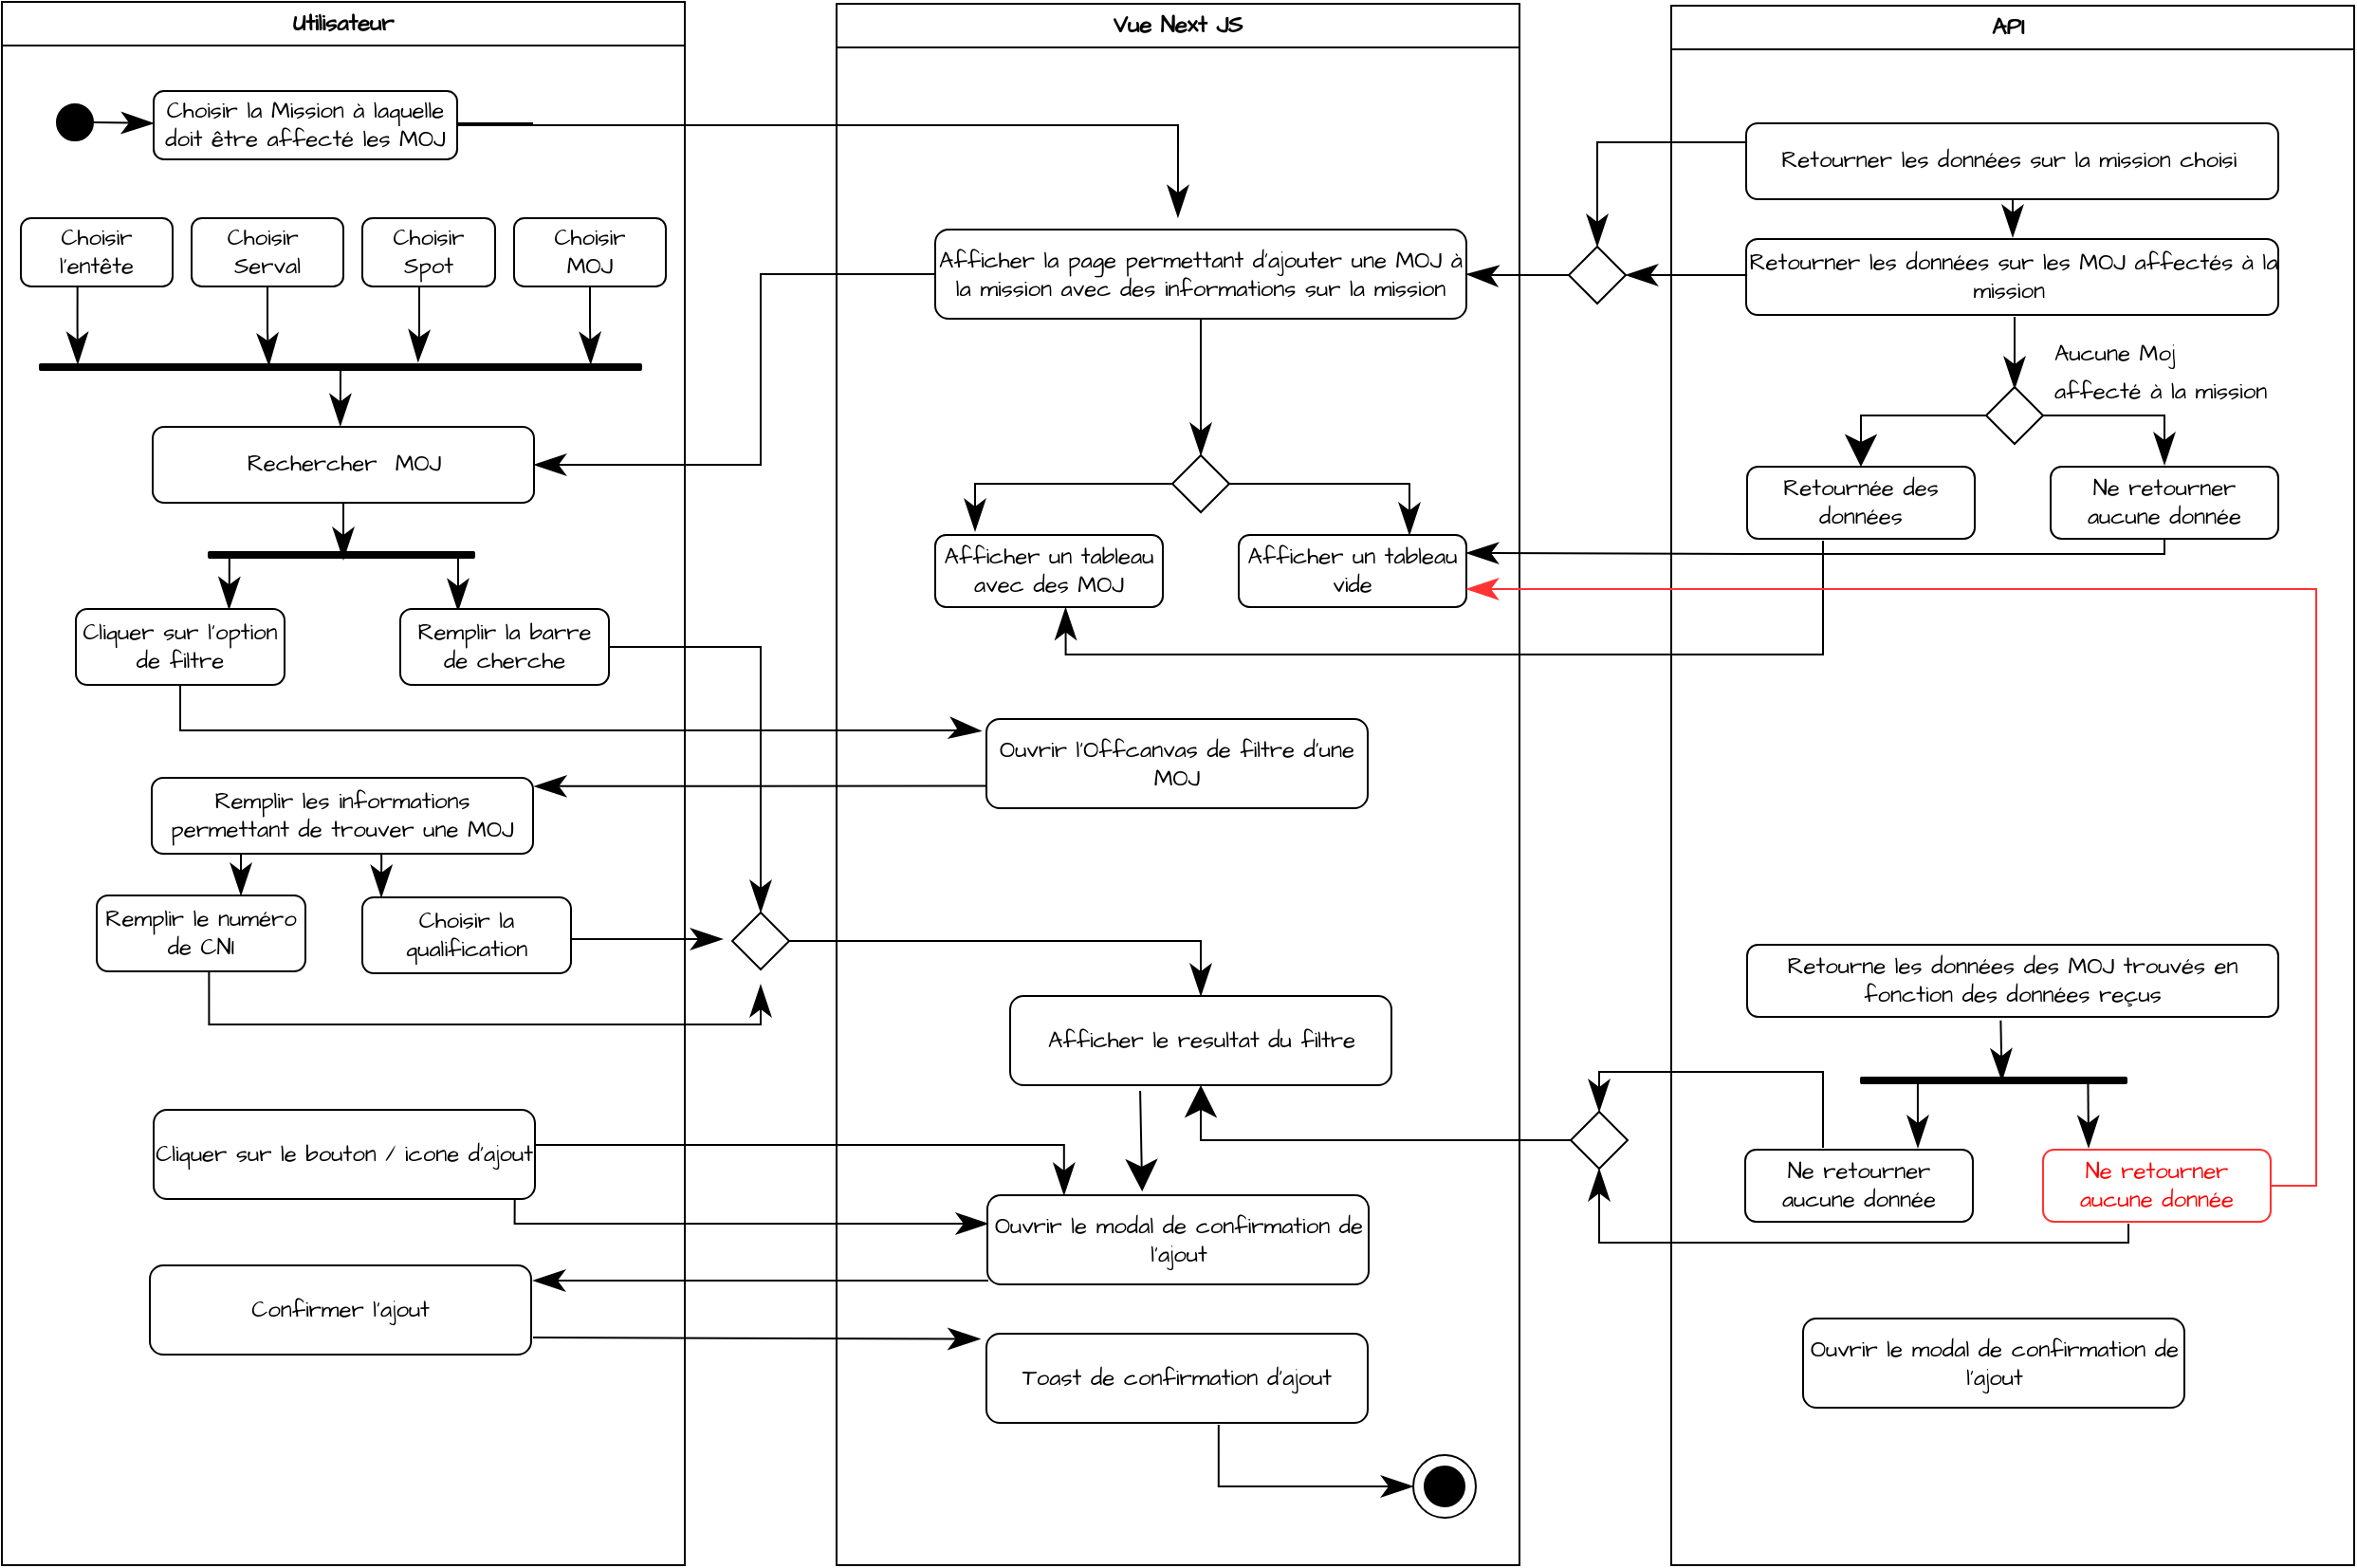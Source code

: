 <mxfile version="24.6.4" type="github">
  <diagram name="Page-1" id="avv3zr6gYFJ-e1_Ntfxp">
    <mxGraphModel dx="2619" dy="1441" grid="1" gridSize="10" guides="1" tooltips="1" connect="1" arrows="1" fold="1" page="0" pageScale="1" pageWidth="1654" pageHeight="1169" math="0" shadow="0">
      <root>
        <mxCell id="0" />
        <mxCell id="1" parent="0" />
        <mxCell id="WBxBChpMxb5zs4vPhDht-1" value="Utilisateur" style="swimlane;whiteSpace=wrap;html=1;fontFamily=Architects Daughter;fontSource=https%3A%2F%2Ffonts.googleapis.com%2Fcss%3Ffamily%3DArchitects%2BDaughter;" vertex="1" parent="1">
          <mxGeometry x="-360" y="-184" width="360" height="824" as="geometry" />
        </mxCell>
        <mxCell id="WBxBChpMxb5zs4vPhDht-4" value="" style="ellipse;whiteSpace=wrap;html=1;aspect=fixed;fontFamily=Architects Daughter;fontSource=https%3A%2F%2Ffonts.googleapis.com%2Fcss%3Ffamily%3DArchitects%2BDaughter;strokeColor=#000000;fillColor=#000000;" vertex="1" parent="WBxBChpMxb5zs4vPhDht-1">
          <mxGeometry x="29" y="54" width="19" height="19" as="geometry" />
        </mxCell>
        <mxCell id="WBxBChpMxb5zs4vPhDht-5" value="Choisir la Mission à laquelle doit être affecté les MOJ" style="rounded=1;whiteSpace=wrap;html=1;fontFamily=Architects Daughter;fontSource=https%3A%2F%2Ffonts.googleapis.com%2Fcss%3Ffamily%3DArchitects%2BDaughter;" vertex="1" parent="WBxBChpMxb5zs4vPhDht-1">
          <mxGeometry x="80" y="47" width="160" height="36" as="geometry" />
        </mxCell>
        <mxCell id="WBxBChpMxb5zs4vPhDht-6" value="" style="endArrow=classicThin;html=1;rounded=0;fontFamily=Architects Daughter;fontSource=https%3A%2F%2Ffonts.googleapis.com%2Fcss%3Ffamily%3DArchitects%2BDaughter;fontSize=16;startSize=14;endSize=14;sourcePerimeterSpacing=8;targetPerimeterSpacing=8;curved=1;exitX=1;exitY=0.5;exitDx=0;exitDy=0;endFill=1;" edge="1" parent="WBxBChpMxb5zs4vPhDht-1" source="WBxBChpMxb5zs4vPhDht-4">
          <mxGeometry width="50" height="50" relative="1" as="geometry">
            <mxPoint x="380" y="184" as="sourcePoint" />
            <mxPoint x="80" y="64" as="targetPoint" />
          </mxGeometry>
        </mxCell>
        <mxCell id="WBxBChpMxb5zs4vPhDht-24" value="Rechercher &lt;span style=&quot;background-color: initial;&quot;&gt;&amp;nbsp;MOJ&lt;/span&gt;" style="rounded=1;whiteSpace=wrap;html=1;fontFamily=Architects Daughter;fontSource=https%3A%2F%2Ffonts.googleapis.com%2Fcss%3Ffamily%3DArchitects%2BDaughter;" vertex="1" parent="WBxBChpMxb5zs4vPhDht-1">
          <mxGeometry x="79.5" y="224" width="201" height="40" as="geometry" />
        </mxCell>
        <mxCell id="WBxBChpMxb5zs4vPhDht-25" value="Remplir le numéro de CNI" style="rounded=1;whiteSpace=wrap;html=1;fontFamily=Architects Daughter;fontSource=https%3A%2F%2Ffonts.googleapis.com%2Fcss%3Ffamily%3DArchitects%2BDaughter;" vertex="1" parent="WBxBChpMxb5zs4vPhDht-1">
          <mxGeometry x="50" y="471" width="110" height="40" as="geometry" />
        </mxCell>
        <mxCell id="WBxBChpMxb5zs4vPhDht-26" value="Choisir la qualification" style="rounded=1;whiteSpace=wrap;html=1;fontFamily=Architects Daughter;fontSource=https%3A%2F%2Ffonts.googleapis.com%2Fcss%3Ffamily%3DArchitects%2BDaughter;" vertex="1" parent="WBxBChpMxb5zs4vPhDht-1">
          <mxGeometry x="190" y="472" width="110" height="40" as="geometry" />
        </mxCell>
        <mxCell id="WBxBChpMxb5zs4vPhDht-27" value="" style="rounded=1;whiteSpace=wrap;html=1;fontFamily=Architects Daughter;fontSource=https%3A%2F%2Ffonts.googleapis.com%2Fcss%3Ffamily%3DArchitects%2BDaughter;fillColor=#000000;" vertex="1" parent="WBxBChpMxb5zs4vPhDht-1">
          <mxGeometry x="109" y="290" width="140" height="3" as="geometry" />
        </mxCell>
        <mxCell id="WBxBChpMxb5zs4vPhDht-28" value="" style="endArrow=classicThin;html=1;rounded=0;fontFamily=Architects Daughter;fontSource=https%3A%2F%2Ffonts.googleapis.com%2Fcss%3Ffamily%3DArchitects%2BDaughter;fontSize=16;startSize=14;endSize=14;sourcePerimeterSpacing=8;targetPerimeterSpacing=8;endFill=1;edgeStyle=orthogonalEdgeStyle;exitX=0.171;exitY=1.086;exitDx=0;exitDy=0;exitPerimeter=0;" edge="1" parent="WBxBChpMxb5zs4vPhDht-1">
          <mxGeometry width="50" height="50" relative="1" as="geometry">
            <mxPoint x="126.02" y="448.516" as="sourcePoint" />
            <mxPoint x="126" y="471" as="targetPoint" />
            <Array as="points" />
          </mxGeometry>
        </mxCell>
        <mxCell id="WBxBChpMxb5zs4vPhDht-29" value="" style="endArrow=classicThin;html=1;rounded=0;fontFamily=Architects Daughter;fontSource=https%3A%2F%2Ffonts.googleapis.com%2Fcss%3Ffamily%3DArchitects%2BDaughter;fontSize=16;startSize=14;endSize=14;sourcePerimeterSpacing=8;targetPerimeterSpacing=8;endFill=1;edgeStyle=orthogonalEdgeStyle;exitX=0.5;exitY=1;exitDx=0;exitDy=0;" edge="1" parent="WBxBChpMxb5zs4vPhDht-1">
          <mxGeometry width="50" height="50" relative="1" as="geometry">
            <mxPoint x="220" y="264.0" as="sourcePoint" />
            <mxPoint x="180" y="294" as="targetPoint" />
            <Array as="points">
              <mxPoint x="180" y="266" />
              <mxPoint x="180" y="266" />
            </Array>
          </mxGeometry>
        </mxCell>
        <mxCell id="WBxBChpMxb5zs4vPhDht-30" value="" style="endArrow=classicThin;html=1;rounded=0;fontFamily=Architects Daughter;fontSource=https%3A%2F%2Ffonts.googleapis.com%2Fcss%3Ffamily%3DArchitects%2BDaughter;fontSize=16;startSize=14;endSize=14;sourcePerimeterSpacing=8;targetPerimeterSpacing=8;endFill=1;edgeStyle=orthogonalEdgeStyle;exitX=0.838;exitY=1.032;exitDx=0;exitDy=0;exitPerimeter=0;" edge="1" parent="WBxBChpMxb5zs4vPhDht-1">
          <mxGeometry width="50" height="50" relative="1" as="geometry">
            <mxPoint x="200.06" y="449.192" as="sourcePoint" />
            <mxPoint x="200" y="472" as="targetPoint" />
            <Array as="points">
              <mxPoint x="200" y="452" />
            </Array>
          </mxGeometry>
        </mxCell>
        <mxCell id="WBxBChpMxb5zs4vPhDht-34" value="" style="endArrow=classicThin;html=1;rounded=0;fontFamily=Architects Daughter;fontSource=https%3A%2F%2Ffonts.googleapis.com%2Fcss%3Ffamily%3DArchitects%2BDaughter;fontSize=16;startSize=14;endSize=14;sourcePerimeterSpacing=8;targetPerimeterSpacing=8;endFill=1;edgeStyle=orthogonalEdgeStyle;entryX=0.734;entryY=0.004;entryDx=0;entryDy=0;entryPerimeter=0;exitX=0.078;exitY=0.83;exitDx=0;exitDy=0;exitPerimeter=0;" edge="1" parent="WBxBChpMxb5zs4vPhDht-1" source="WBxBChpMxb5zs4vPhDht-27" target="WBxBChpMxb5zs4vPhDht-37">
          <mxGeometry width="50" height="50" relative="1" as="geometry">
            <mxPoint x="120" y="294" as="sourcePoint" />
            <mxPoint x="80" y="320" as="targetPoint" />
            <Array as="points">
              <mxPoint x="120" y="304" />
              <mxPoint x="120" y="304" />
            </Array>
          </mxGeometry>
        </mxCell>
        <mxCell id="WBxBChpMxb5zs4vPhDht-35" value="" style="endArrow=classicThin;html=1;rounded=0;fontFamily=Architects Daughter;fontSource=https%3A%2F%2Ffonts.googleapis.com%2Fcss%3Ffamily%3DArchitects%2BDaughter;fontSize=16;startSize=14;endSize=14;sourcePerimeterSpacing=8;targetPerimeterSpacing=8;endFill=1;edgeStyle=orthogonalEdgeStyle;exitX=0.939;exitY=0.5;exitDx=0;exitDy=0;exitPerimeter=0;entryX=0.277;entryY=0.027;entryDx=0;entryDy=0;entryPerimeter=0;" edge="1" parent="WBxBChpMxb5zs4vPhDht-1" source="WBxBChpMxb5zs4vPhDht-27" target="WBxBChpMxb5zs4vPhDht-38">
          <mxGeometry width="50" height="50" relative="1" as="geometry">
            <mxPoint x="199.52" y="299.996" as="sourcePoint" />
            <mxPoint x="200" y="320" as="targetPoint" />
            <Array as="points">
              <mxPoint x="240" y="294" />
              <mxPoint x="240" y="294" />
            </Array>
          </mxGeometry>
        </mxCell>
        <mxCell id="WBxBChpMxb5zs4vPhDht-37" value="Cliquer sur l&#39;option de filtre" style="rounded=1;whiteSpace=wrap;html=1;fontFamily=Architects Daughter;fontSource=https%3A%2F%2Ffonts.googleapis.com%2Fcss%3Ffamily%3DArchitects%2BDaughter;" vertex="1" parent="WBxBChpMxb5zs4vPhDht-1">
          <mxGeometry x="39" y="320" width="110" height="40" as="geometry" />
        </mxCell>
        <mxCell id="WBxBChpMxb5zs4vPhDht-38" value="Remplir la barre de cherche" style="rounded=1;whiteSpace=wrap;html=1;fontFamily=Architects Daughter;fontSource=https%3A%2F%2Ffonts.googleapis.com%2Fcss%3Ffamily%3DArchitects%2BDaughter;" vertex="1" parent="WBxBChpMxb5zs4vPhDht-1">
          <mxGeometry x="210" y="320" width="110" height="40" as="geometry" />
        </mxCell>
        <mxCell id="WBxBChpMxb5zs4vPhDht-86" value="Choisir l&#39;entête" style="rounded=1;whiteSpace=wrap;html=1;fontFamily=Architects Daughter;fontSource=https%3A%2F%2Ffonts.googleapis.com%2Fcss%3Ffamily%3DArchitects%2BDaughter;" vertex="1" parent="WBxBChpMxb5zs4vPhDht-1">
          <mxGeometry x="10" y="114" width="80" height="36" as="geometry" />
        </mxCell>
        <mxCell id="WBxBChpMxb5zs4vPhDht-87" value="Choisir&amp;nbsp;&lt;div&gt;Serval&lt;/div&gt;" style="rounded=1;whiteSpace=wrap;html=1;fontFamily=Architects Daughter;fontSource=https%3A%2F%2Ffonts.googleapis.com%2Fcss%3Ffamily%3DArchitects%2BDaughter;" vertex="1" parent="WBxBChpMxb5zs4vPhDht-1">
          <mxGeometry x="100" y="114" width="80" height="36" as="geometry" />
        </mxCell>
        <mxCell id="WBxBChpMxb5zs4vPhDht-88" value="Choisir&lt;div&gt;Spot&lt;/div&gt;" style="rounded=1;whiteSpace=wrap;html=1;fontFamily=Architects Daughter;fontSource=https%3A%2F%2Ffonts.googleapis.com%2Fcss%3Ffamily%3DArchitects%2BDaughter;" vertex="1" parent="WBxBChpMxb5zs4vPhDht-1">
          <mxGeometry x="190" y="114" width="70" height="36" as="geometry" />
        </mxCell>
        <mxCell id="WBxBChpMxb5zs4vPhDht-89" value="Choisir&lt;div&gt;MOJ&lt;/div&gt;" style="rounded=1;whiteSpace=wrap;html=1;fontFamily=Architects Daughter;fontSource=https%3A%2F%2Ffonts.googleapis.com%2Fcss%3Ffamily%3DArchitects%2BDaughter;" vertex="1" parent="WBxBChpMxb5zs4vPhDht-1">
          <mxGeometry x="270" y="114" width="80" height="36" as="geometry" />
        </mxCell>
        <mxCell id="WBxBChpMxb5zs4vPhDht-91" value="" style="endArrow=classicThin;html=1;rounded=0;fontFamily=Architects Daughter;fontSource=https%3A%2F%2Ffonts.googleapis.com%2Fcss%3Ffamily%3DArchitects%2BDaughter;fontSize=16;startSize=14;endSize=14;sourcePerimeterSpacing=8;targetPerimeterSpacing=8;exitX=0.5;exitY=1;exitDx=0;exitDy=0;endFill=1;edgeStyle=orthogonalEdgeStyle;entryX=0.381;entryY=0.212;entryDx=0;entryDy=0;entryPerimeter=0;" edge="1" parent="WBxBChpMxb5zs4vPhDht-1" source="WBxBChpMxb5zs4vPhDht-87" target="WBxBChpMxb5zs4vPhDht-95">
          <mxGeometry width="50" height="50" relative="1" as="geometry">
            <mxPoint x="470" y="554" as="sourcePoint" />
            <mxPoint x="180" y="174" as="targetPoint" />
            <Array as="points">
              <mxPoint x="140" y="174" />
              <mxPoint x="141" y="174" />
            </Array>
          </mxGeometry>
        </mxCell>
        <mxCell id="WBxBChpMxb5zs4vPhDht-93" value="" style="endArrow=classicThin;html=1;rounded=0;fontFamily=Architects Daughter;fontSource=https%3A%2F%2Ffonts.googleapis.com%2Fcss%3Ffamily%3DArchitects%2BDaughter;fontSize=16;startSize=14;endSize=14;sourcePerimeterSpacing=8;targetPerimeterSpacing=8;exitX=0.5;exitY=1;exitDx=0;exitDy=0;entryX=0.916;entryY=0.01;entryDx=0;entryDy=0;edgeStyle=orthogonalEdgeStyle;endFill=1;entryPerimeter=0;" edge="1" parent="WBxBChpMxb5zs4vPhDht-1" source="WBxBChpMxb5zs4vPhDht-89" target="WBxBChpMxb5zs4vPhDht-95">
          <mxGeometry width="50" height="50" relative="1" as="geometry">
            <mxPoint x="300" y="394" as="sourcePoint" />
            <mxPoint x="193" y="184.0" as="targetPoint" />
          </mxGeometry>
        </mxCell>
        <mxCell id="WBxBChpMxb5zs4vPhDht-94" value="" style="endArrow=classicThin;html=1;rounded=0;fontFamily=Architects Daughter;fontSource=https%3A%2F%2Ffonts.googleapis.com%2Fcss%3Ffamily%3DArchitects%2BDaughter;fontSize=16;startSize=14;endSize=14;sourcePerimeterSpacing=8;targetPerimeterSpacing=8;exitX=0.373;exitY=0.985;exitDx=0;exitDy=0;exitPerimeter=0;entryX=0.063;entryY=0.01;entryDx=0;entryDy=0;edgeStyle=orthogonalEdgeStyle;endFill=1;entryPerimeter=0;" edge="1" parent="WBxBChpMxb5zs4vPhDht-1" source="WBxBChpMxb5zs4vPhDht-86" target="WBxBChpMxb5zs4vPhDht-95">
          <mxGeometry width="50" height="50" relative="1" as="geometry">
            <mxPoint x="300" y="394" as="sourcePoint" />
            <mxPoint x="177" y="184.0" as="targetPoint" />
          </mxGeometry>
        </mxCell>
        <mxCell id="WBxBChpMxb5zs4vPhDht-95" value="" style="rounded=1;whiteSpace=wrap;html=1;fontFamily=Architects Daughter;fontSource=https%3A%2F%2Ffonts.googleapis.com%2Fcss%3Ffamily%3DArchitects%2BDaughter;fillColor=#000000;" vertex="1" parent="WBxBChpMxb5zs4vPhDht-1">
          <mxGeometry x="20" y="191" width="317" height="3" as="geometry" />
        </mxCell>
        <mxCell id="WBxBChpMxb5zs4vPhDht-92" value="" style="endArrow=classicThin;html=1;rounded=0;fontFamily=Architects Daughter;fontSource=https%3A%2F%2Ffonts.googleapis.com%2Fcss%3Ffamily%3DArchitects%2BDaughter;fontSize=16;startSize=14;endSize=14;sourcePerimeterSpacing=8;targetPerimeterSpacing=8;exitX=0.5;exitY=1;exitDx=0;exitDy=0;endFill=1;edgeStyle=orthogonalEdgeStyle;entryX=0.629;entryY=-0.394;entryDx=0;entryDy=0;entryPerimeter=0;" edge="1" parent="WBxBChpMxb5zs4vPhDht-1" source="WBxBChpMxb5zs4vPhDht-88" target="WBxBChpMxb5zs4vPhDht-95">
          <mxGeometry width="50" height="50" relative="1" as="geometry">
            <mxPoint x="150" y="160" as="sourcePoint" />
            <mxPoint x="190" y="174" as="targetPoint" />
            <Array as="points">
              <mxPoint x="220" y="150" />
              <mxPoint x="220" y="174" />
              <mxPoint x="219" y="174" />
            </Array>
          </mxGeometry>
        </mxCell>
        <mxCell id="WBxBChpMxb5zs4vPhDht-97" value="" style="endArrow=classicThin;html=1;rounded=0;fontFamily=Architects Daughter;fontSource=https%3A%2F%2Ffonts.googleapis.com%2Fcss%3Ffamily%3DArchitects%2BDaughter;fontSize=16;startSize=14;endSize=14;sourcePerimeterSpacing=8;targetPerimeterSpacing=8;curved=1;exitX=0.5;exitY=1;exitDx=0;exitDy=0;endFill=1;entryX=0.492;entryY=-0.01;entryDx=0;entryDy=0;entryPerimeter=0;" edge="1" parent="WBxBChpMxb5zs4vPhDht-1" source="WBxBChpMxb5zs4vPhDht-95" target="WBxBChpMxb5zs4vPhDht-24">
          <mxGeometry width="50" height="50" relative="1" as="geometry">
            <mxPoint x="280" y="234" as="sourcePoint" />
            <mxPoint x="180" y="224" as="targetPoint" />
          </mxGeometry>
        </mxCell>
        <mxCell id="WBxBChpMxb5zs4vPhDht-121" value="Cliquer sur le bouton / icone d&#39;ajout" style="rounded=1;whiteSpace=wrap;html=1;fontFamily=Architects Daughter;fontSource=https%3A%2F%2Ffonts.googleapis.com%2Fcss%3Ffamily%3DArchitects%2BDaughter;" vertex="1" parent="WBxBChpMxb5zs4vPhDht-1">
          <mxGeometry x="80" y="584" width="201" height="47" as="geometry" />
        </mxCell>
        <mxCell id="WBxBChpMxb5zs4vPhDht-124" value="Confirmer l&#39;ajout" style="rounded=1;whiteSpace=wrap;html=1;fontFamily=Architects Daughter;fontSource=https%3A%2F%2Ffonts.googleapis.com%2Fcss%3Ffamily%3DArchitects%2BDaughter;" vertex="1" parent="WBxBChpMxb5zs4vPhDht-1">
          <mxGeometry x="78" y="666" width="201" height="47" as="geometry" />
        </mxCell>
        <mxCell id="WBxBChpMxb5zs4vPhDht-2" value="Vue Next JS" style="swimlane;whiteSpace=wrap;html=1;fontFamily=Architects Daughter;fontSource=https%3A%2F%2Ffonts.googleapis.com%2Fcss%3Ffamily%3DArchitects%2BDaughter;" vertex="1" parent="1">
          <mxGeometry x="80" y="-183" width="360" height="823" as="geometry" />
        </mxCell>
        <mxCell id="WBxBChpMxb5zs4vPhDht-18" value="Afficher la page permettant d&#39;ajouter une MOJ à la mission avec des informations sur la mission" style="rounded=1;whiteSpace=wrap;html=1;fontFamily=Architects Daughter;fontSource=https%3A%2F%2Ffonts.googleapis.com%2Fcss%3Ffamily%3DArchitects%2BDaughter;" vertex="1" parent="WBxBChpMxb5zs4vPhDht-2">
          <mxGeometry x="52" y="119" width="280" height="47" as="geometry" />
        </mxCell>
        <mxCell id="WBxBChpMxb5zs4vPhDht-32" value="Ouvrir l&#39;Offcanvas de filtre d&#39;une MOJ" style="rounded=1;whiteSpace=wrap;html=1;fontFamily=Architects Daughter;fontSource=https%3A%2F%2Ffonts.googleapis.com%2Fcss%3Ffamily%3DArchitects%2BDaughter;" vertex="1" parent="WBxBChpMxb5zs4vPhDht-2">
          <mxGeometry x="79" y="377" width="201" height="47" as="geometry" />
        </mxCell>
        <mxCell id="WBxBChpMxb5zs4vPhDht-58" value="Afficher un tableau avec des MOJ" style="rounded=1;whiteSpace=wrap;html=1;fontFamily=Architects Daughter;fontSource=https%3A%2F%2Ffonts.googleapis.com%2Fcss%3Ffamily%3DArchitects%2BDaughter;" vertex="1" parent="WBxBChpMxb5zs4vPhDht-2">
          <mxGeometry x="52" y="280" width="120" height="38" as="geometry" />
        </mxCell>
        <mxCell id="WBxBChpMxb5zs4vPhDht-59" value="Afficher un tableau vide" style="rounded=1;whiteSpace=wrap;html=1;fontFamily=Architects Daughter;fontSource=https%3A%2F%2Ffonts.googleapis.com%2Fcss%3Ffamily%3DArchitects%2BDaughter;" vertex="1" parent="WBxBChpMxb5zs4vPhDht-2">
          <mxGeometry x="212" y="280" width="120" height="38" as="geometry" />
        </mxCell>
        <mxCell id="WBxBChpMxb5zs4vPhDht-61" value="" style="rhombus;whiteSpace=wrap;html=1;fontFamily=Architects Daughter;fontSource=https%3A%2F%2Ffonts.googleapis.com%2Fcss%3Ffamily%3DArchitects%2BDaughter;" vertex="1" parent="WBxBChpMxb5zs4vPhDht-2">
          <mxGeometry x="177" y="238" width="30" height="30" as="geometry" />
        </mxCell>
        <mxCell id="WBxBChpMxb5zs4vPhDht-63" value="" style="endArrow=classicThin;html=1;rounded=0;fontFamily=Architects Daughter;fontSource=https%3A%2F%2Ffonts.googleapis.com%2Fcss%3Ffamily%3DArchitects%2BDaughter;fontSize=16;startSize=14;endSize=14;sourcePerimeterSpacing=8;targetPerimeterSpacing=8;endFill=1;edgeStyle=orthogonalEdgeStyle;exitX=0.5;exitY=1;exitDx=0;exitDy=0;entryX=0.5;entryY=0;entryDx=0;entryDy=0;" edge="1" parent="WBxBChpMxb5zs4vPhDht-2" source="WBxBChpMxb5zs4vPhDht-18" target="WBxBChpMxb5zs4vPhDht-61">
          <mxGeometry width="50" height="50" relative="1" as="geometry">
            <mxPoint x="152" y="212" as="sourcePoint" />
            <mxPoint x="193" y="233" as="targetPoint" />
            <Array as="points" />
          </mxGeometry>
        </mxCell>
        <mxCell id="WBxBChpMxb5zs4vPhDht-62" value="" style="endArrow=classicThin;html=1;rounded=0;fontFamily=Architects Daughter;fontSource=https%3A%2F%2Ffonts.googleapis.com%2Fcss%3Ffamily%3DArchitects%2BDaughter;fontSize=16;startSize=14;endSize=14;sourcePerimeterSpacing=8;targetPerimeterSpacing=8;exitX=1;exitY=0.5;exitDx=0;exitDy=0;entryX=0.75;entryY=0;entryDx=0;entryDy=0;edgeStyle=orthogonalEdgeStyle;endFill=1;" edge="1" parent="WBxBChpMxb5zs4vPhDht-2" source="WBxBChpMxb5zs4vPhDht-61" target="WBxBChpMxb5zs4vPhDht-59">
          <mxGeometry width="50" height="50" relative="1" as="geometry">
            <mxPoint x="21" y="682" as="sourcePoint" />
            <mxPoint x="71" y="632" as="targetPoint" />
          </mxGeometry>
        </mxCell>
        <mxCell id="WBxBChpMxb5zs4vPhDht-64" value="" style="endArrow=classicThin;html=1;rounded=0;fontFamily=Architects Daughter;fontSource=https%3A%2F%2Ffonts.googleapis.com%2Fcss%3Ffamily%3DArchitects%2BDaughter;fontSize=16;startSize=14;endSize=14;sourcePerimeterSpacing=8;targetPerimeterSpacing=8;exitX=0;exitY=0.5;exitDx=0;exitDy=0;entryX=0.175;entryY=-0.053;entryDx=0;entryDy=0;entryPerimeter=0;edgeStyle=orthogonalEdgeStyle;endFill=1;" edge="1" parent="WBxBChpMxb5zs4vPhDht-2" source="WBxBChpMxb5zs4vPhDht-61" target="WBxBChpMxb5zs4vPhDht-58">
          <mxGeometry width="50" height="50" relative="1" as="geometry">
            <mxPoint x="-299" y="612" as="sourcePoint" />
            <mxPoint x="-249" y="562" as="targetPoint" />
          </mxGeometry>
        </mxCell>
        <mxCell id="WBxBChpMxb5zs4vPhDht-65" value="Afficher le resultat du filtre" style="rounded=1;whiteSpace=wrap;html=1;fontFamily=Architects Daughter;fontSource=https%3A%2F%2Ffonts.googleapis.com%2Fcss%3Ffamily%3DArchitects%2BDaughter;" vertex="1" parent="WBxBChpMxb5zs4vPhDht-2">
          <mxGeometry x="91.5" y="523" width="201" height="47" as="geometry" />
        </mxCell>
        <mxCell id="WBxBChpMxb5zs4vPhDht-120" value="" style="endArrow=classic;html=1;rounded=0;fontFamily=Architects Daughter;fontSource=https%3A%2F%2Ffonts.googleapis.com%2Fcss%3Ffamily%3DArchitects%2BDaughter;fontSize=16;startSize=14;endSize=14;sourcePerimeterSpacing=8;targetPerimeterSpacing=8;curved=1;exitX=0.341;exitY=1.064;exitDx=0;exitDy=0;exitPerimeter=0;entryX=0.406;entryY=-0.043;entryDx=0;entryDy=0;entryPerimeter=0;" edge="1" parent="WBxBChpMxb5zs4vPhDht-2" source="WBxBChpMxb5zs4vPhDht-65" target="WBxBChpMxb5zs4vPhDht-122">
          <mxGeometry width="50" height="50" relative="1" as="geometry">
            <mxPoint x="140" y="623" as="sourcePoint" />
            <mxPoint x="190" y="573" as="targetPoint" />
          </mxGeometry>
        </mxCell>
        <mxCell id="WBxBChpMxb5zs4vPhDht-122" value="Ouvrir le modal de confirmation de l&#39;ajout" style="rounded=1;whiteSpace=wrap;html=1;fontFamily=Architects Daughter;fontSource=https%3A%2F%2Ffonts.googleapis.com%2Fcss%3Ffamily%3DArchitects%2BDaughter;" vertex="1" parent="WBxBChpMxb5zs4vPhDht-2">
          <mxGeometry x="79.5" y="628" width="201" height="47" as="geometry" />
        </mxCell>
        <mxCell id="WBxBChpMxb5zs4vPhDht-127" value="Toast de confirmation d&#39;ajout" style="rounded=1;whiteSpace=wrap;html=1;fontFamily=Architects Daughter;fontSource=https%3A%2F%2Ffonts.googleapis.com%2Fcss%3Ffamily%3DArchitects%2BDaughter;" vertex="1" parent="WBxBChpMxb5zs4vPhDht-2">
          <mxGeometry x="79" y="701" width="201" height="47" as="geometry" />
        </mxCell>
        <mxCell id="WBxBChpMxb5zs4vPhDht-118" value="" style="ellipse;whiteSpace=wrap;html=1;aspect=fixed;fontFamily=Architects Daughter;fontSource=https%3A%2F%2Ffonts.googleapis.com%2Fcss%3Ffamily%3DArchitects%2BDaughter;fillColor=none;" vertex="1" parent="WBxBChpMxb5zs4vPhDht-2">
          <mxGeometry x="304" y="765" width="33" height="33" as="geometry" />
        </mxCell>
        <mxCell id="WBxBChpMxb5zs4vPhDht-119" value="" style="ellipse;whiteSpace=wrap;html=1;fontFamily=Architects Daughter;fontSource=https%3A%2F%2Ffonts.googleapis.com%2Fcss%3Ffamily%3DArchitects%2BDaughter;fillColor=#000000;" vertex="1" parent="WBxBChpMxb5zs4vPhDht-2">
          <mxGeometry x="310" y="771" width="21" height="21" as="geometry" />
        </mxCell>
        <mxCell id="WBxBChpMxb5zs4vPhDht-128" value="" style="endArrow=classicThin;html=1;rounded=0;fontFamily=Architects Daughter;fontSource=https%3A%2F%2Ffonts.googleapis.com%2Fcss%3Ffamily%3DArchitects%2BDaughter;fontSize=16;startSize=14;endSize=14;sourcePerimeterSpacing=8;targetPerimeterSpacing=8;exitX=0.609;exitY=1.021;exitDx=0;exitDy=0;entryX=0;entryY=0.5;entryDx=0;entryDy=0;edgeStyle=orthogonalEdgeStyle;exitPerimeter=0;endFill=1;" edge="1" parent="WBxBChpMxb5zs4vPhDht-2" source="WBxBChpMxb5zs4vPhDht-127" target="WBxBChpMxb5zs4vPhDht-118">
          <mxGeometry width="50" height="50" relative="1" as="geometry">
            <mxPoint x="30" y="503" as="sourcePoint" />
            <mxPoint x="80" y="453" as="targetPoint" />
          </mxGeometry>
        </mxCell>
        <mxCell id="WBxBChpMxb5zs4vPhDht-3" value="API&amp;nbsp;" style="swimlane;whiteSpace=wrap;html=1;fontFamily=Architects Daughter;fontSource=https%3A%2F%2Ffonts.googleapis.com%2Fcss%3Ffamily%3DArchitects%2BDaughter;gradientColor=none;" vertex="1" parent="1">
          <mxGeometry x="520" y="-182" width="360" height="822" as="geometry" />
        </mxCell>
        <mxCell id="WBxBChpMxb5zs4vPhDht-10" value="Retourner les données sur la mission choisi&amp;nbsp;" style="rounded=1;whiteSpace=wrap;html=1;fontFamily=Architects Daughter;fontSource=https%3A%2F%2Ffonts.googleapis.com%2Fcss%3Ffamily%3DArchitects%2BDaughter;" vertex="1" parent="WBxBChpMxb5zs4vPhDht-3">
          <mxGeometry x="39.5" y="62" width="280.5" height="40" as="geometry" />
        </mxCell>
        <mxCell id="WBxBChpMxb5zs4vPhDht-11" value="Retourner les données sur les MOJ affectés à la mission&amp;nbsp;" style="rounded=1;whiteSpace=wrap;html=1;fontFamily=Architects Daughter;fontSource=https%3A%2F%2Ffonts.googleapis.com%2Fcss%3Ffamily%3DArchitects%2BDaughter;" vertex="1" parent="WBxBChpMxb5zs4vPhDht-3">
          <mxGeometry x="39.5" y="123" width="280.5" height="40" as="geometry" />
        </mxCell>
        <mxCell id="WBxBChpMxb5zs4vPhDht-49" value="Retourne les données des MOJ trouvés en fonction des données reçus" style="rounded=1;whiteSpace=wrap;html=1;fontFamily=Architects Daughter;fontSource=https%3A%2F%2Ffonts.googleapis.com%2Fcss%3Ffamily%3DArchitects%2BDaughter;" vertex="1" parent="WBxBChpMxb5zs4vPhDht-3">
          <mxGeometry x="40" y="495" width="280" height="38" as="geometry" />
        </mxCell>
        <mxCell id="WBxBChpMxb5zs4vPhDht-50" value="&lt;font color=&quot;#ff0000&quot;&gt;Ne retourner aucune donnée&lt;/font&gt;" style="rounded=1;whiteSpace=wrap;html=1;fontFamily=Architects Daughter;fontSource=https%3A%2F%2Ffonts.googleapis.com%2Fcss%3Ffamily%3DArchitects%2BDaughter;strokeColor=#FF3333;" vertex="1" parent="WBxBChpMxb5zs4vPhDht-3">
          <mxGeometry x="196" y="603" width="120" height="38" as="geometry" />
        </mxCell>
        <mxCell id="WBxBChpMxb5zs4vPhDht-52" value="" style="rhombus;whiteSpace=wrap;html=1;fontFamily=Architects Daughter;fontSource=https%3A%2F%2Ffonts.googleapis.com%2Fcss%3Ffamily%3DArchitects%2BDaughter;" vertex="1" parent="WBxBChpMxb5zs4vPhDht-3">
          <mxGeometry x="166" y="201" width="30" height="30" as="geometry" />
        </mxCell>
        <mxCell id="WBxBChpMxb5zs4vPhDht-54" value="Retournée des données" style="rounded=1;whiteSpace=wrap;html=1;fontFamily=Architects Daughter;fontSource=https%3A%2F%2Ffonts.googleapis.com%2Fcss%3Ffamily%3DArchitects%2BDaughter;" vertex="1" parent="WBxBChpMxb5zs4vPhDht-3">
          <mxGeometry x="40" y="243" width="120" height="38" as="geometry" />
        </mxCell>
        <mxCell id="WBxBChpMxb5zs4vPhDht-55" value="" style="endArrow=classicThin;html=1;rounded=0;fontFamily=Architects Daughter;fontSource=https%3A%2F%2Ffonts.googleapis.com%2Fcss%3Ffamily%3DArchitects%2BDaughter;fontSize=16;startSize=14;endSize=14;sourcePerimeterSpacing=8;targetPerimeterSpacing=8;edgeStyle=orthogonalEdgeStyle;exitX=1;exitY=0.5;exitDx=0;exitDy=0;endFill=1;strokeColor=default;" edge="1" parent="WBxBChpMxb5zs4vPhDht-3" source="WBxBChpMxb5zs4vPhDht-52">
          <mxGeometry width="50" height="50" relative="1" as="geometry">
            <mxPoint x="156" y="202" as="sourcePoint" />
            <mxPoint x="260" y="242" as="targetPoint" />
            <Array as="points">
              <mxPoint x="260" y="216" />
            </Array>
          </mxGeometry>
        </mxCell>
        <mxCell id="WBxBChpMxb5zs4vPhDht-132" value="&lt;font style=&quot;font-size: 12px;&quot;&gt;Aucune Moj&amp;nbsp;&lt;/font&gt;&lt;div style=&quot;&quot;&gt;&lt;font style=&quot;font-size: 12px;&quot;&gt;affecté à la mission&lt;/font&gt;&lt;/div&gt;" style="edgeLabel;html=1;align=left;verticalAlign=middle;resizable=0;points=[];fontSize=16;fontFamily=Architects Daughter;fontSource=https%3A%2F%2Ffonts.googleapis.com%2Fcss%3Ffamily%3DArchitects%2BDaughter;labelBackgroundColor=none;" vertex="1" connectable="0" parent="WBxBChpMxb5zs4vPhDht-55">
          <mxGeometry x="-0.178" y="-1" relative="1" as="geometry">
            <mxPoint x="-33" y="-25" as="offset" />
          </mxGeometry>
        </mxCell>
        <mxCell id="WBxBChpMxb5zs4vPhDht-68" value="Ne retourner aucune donnée" style="rounded=1;whiteSpace=wrap;html=1;fontFamily=Architects Daughter;fontSource=https%3A%2F%2Ffonts.googleapis.com%2Fcss%3Ffamily%3DArchitects%2BDaughter;" vertex="1" parent="WBxBChpMxb5zs4vPhDht-3">
          <mxGeometry x="39" y="603" width="120" height="38" as="geometry" />
        </mxCell>
        <mxCell id="WBxBChpMxb5zs4vPhDht-69" value="Ne retourner aucune donnée" style="rounded=1;whiteSpace=wrap;html=1;fontFamily=Architects Daughter;fontSource=https%3A%2F%2Ffonts.googleapis.com%2Fcss%3Ffamily%3DArchitects%2BDaughter;strokeColor=#000000;" vertex="1" parent="WBxBChpMxb5zs4vPhDht-3">
          <mxGeometry x="200" y="243" width="120" height="38" as="geometry" />
        </mxCell>
        <mxCell id="WBxBChpMxb5zs4vPhDht-56" value="" style="endArrow=classic;html=1;rounded=0;fontFamily=Architects Daughter;fontSource=https%3A%2F%2Ffonts.googleapis.com%2Fcss%3Ffamily%3DArchitects%2BDaughter;fontSize=16;startSize=14;endSize=14;sourcePerimeterSpacing=8;targetPerimeterSpacing=8;exitX=0;exitY=0.5;exitDx=0;exitDy=0;edgeStyle=orthogonalEdgeStyle;entryX=0.5;entryY=0;entryDx=0;entryDy=0;" edge="1" parent="WBxBChpMxb5zs4vPhDht-3" source="WBxBChpMxb5zs4vPhDht-52" target="WBxBChpMxb5zs4vPhDht-54">
          <mxGeometry width="50" height="50" relative="1" as="geometry">
            <mxPoint x="-30" y="352" as="sourcePoint" />
            <mxPoint x="100" y="252" as="targetPoint" />
          </mxGeometry>
        </mxCell>
        <mxCell id="WBxBChpMxb5zs4vPhDht-111" value="" style="rounded=1;whiteSpace=wrap;html=1;fontFamily=Architects Daughter;fontSource=https%3A%2F%2Ffonts.googleapis.com%2Fcss%3Ffamily%3DArchitects%2BDaughter;fillColor=#000000;" vertex="1" parent="WBxBChpMxb5zs4vPhDht-3">
          <mxGeometry x="100" y="565" width="140" height="3" as="geometry" />
        </mxCell>
        <mxCell id="WBxBChpMxb5zs4vPhDht-108" value="" style="endArrow=classicThin;html=1;rounded=0;fontFamily=Architects Daughter;fontSource=https%3A%2F%2Ffonts.googleapis.com%2Fcss%3Ffamily%3DArchitects%2BDaughter;fontSize=16;startSize=14;endSize=14;sourcePerimeterSpacing=8;targetPerimeterSpacing=8;curved=1;exitX=0.281;exitY=1.05;exitDx=0;exitDy=0;exitPerimeter=0;entryX=0.138;entryY=0.58;entryDx=0;entryDy=0;entryPerimeter=0;endFill=1;" edge="1" parent="WBxBChpMxb5zs4vPhDht-3">
          <mxGeometry width="50" height="50" relative="1" as="geometry">
            <mxPoint x="173.68" y="534.9" as="sourcePoint" />
            <mxPoint x="174.32" y="566.74" as="targetPoint" />
          </mxGeometry>
        </mxCell>
        <mxCell id="WBxBChpMxb5zs4vPhDht-109" value="" style="endArrow=classicThin;html=1;rounded=0;fontFamily=Architects Daughter;fontSource=https%3A%2F%2Ffonts.googleapis.com%2Fcss%3Ffamily%3DArchitects%2BDaughter;fontSize=16;startSize=14;endSize=14;sourcePerimeterSpacing=8;targetPerimeterSpacing=8;curved=1;exitX=0.214;exitY=0.487;exitDx=0;exitDy=0;exitPerimeter=0;endFill=1;" edge="1" parent="WBxBChpMxb5zs4vPhDht-3" source="WBxBChpMxb5zs4vPhDht-111">
          <mxGeometry width="50" height="50" relative="1" as="geometry">
            <mxPoint x="-50" y="642" as="sourcePoint" />
            <mxPoint x="130" y="602" as="targetPoint" />
          </mxGeometry>
        </mxCell>
        <mxCell id="WBxBChpMxb5zs4vPhDht-114" value="" style="endArrow=classicThin;html=1;rounded=0;fontFamily=Architects Daughter;fontSource=https%3A%2F%2Ffonts.googleapis.com%2Fcss%3Ffamily%3DArchitects%2BDaughter;fontSize=16;startSize=14;endSize=14;sourcePerimeterSpacing=8;targetPerimeterSpacing=8;curved=1;exitX=0.855;exitY=0.5;exitDx=0;exitDy=0;exitPerimeter=0;endFill=1;" edge="1" parent="WBxBChpMxb5zs4vPhDht-3" source="WBxBChpMxb5zs4vPhDht-111">
          <mxGeometry width="50" height="50" relative="1" as="geometry">
            <mxPoint x="140" y="576" as="sourcePoint" />
            <mxPoint x="220" y="602" as="targetPoint" />
          </mxGeometry>
        </mxCell>
        <mxCell id="WBxBChpMxb5zs4vPhDht-123" value="Ouvrir le modal de confirmation de l&#39;ajout" style="rounded=1;whiteSpace=wrap;html=1;fontFamily=Architects Daughter;fontSource=https%3A%2F%2Ffonts.googleapis.com%2Fcss%3Ffamily%3DArchitects%2BDaughter;" vertex="1" parent="WBxBChpMxb5zs4vPhDht-3">
          <mxGeometry x="69.5" y="692" width="201" height="47" as="geometry" />
        </mxCell>
        <mxCell id="WBxBChpMxb5zs4vPhDht-9" value="" style="endArrow=classicThin;html=1;rounded=0;fontFamily=Architects Daughter;fontSource=https%3A%2F%2Ffonts.googleapis.com%2Fcss%3Ffamily%3DArchitects%2BDaughter;fontSize=16;startSize=14;endSize=14;sourcePerimeterSpacing=8;targetPerimeterSpacing=8;exitX=1;exitY=0.5;exitDx=0;exitDy=0;endFill=1;edgeStyle=orthogonalEdgeStyle;entryX=0.457;entryY=-0.136;entryDx=0;entryDy=0;entryPerimeter=0;" edge="1" parent="1" target="WBxBChpMxb5zs4vPhDht-18">
          <mxGeometry width="50" height="50" relative="1" as="geometry">
            <mxPoint x="-80" y="-120" as="sourcePoint" />
            <mxPoint x="260" y="-30" as="targetPoint" />
            <Array as="points">
              <mxPoint x="-120" y="-120" />
              <mxPoint x="260" y="-119" />
            </Array>
          </mxGeometry>
        </mxCell>
        <mxCell id="WBxBChpMxb5zs4vPhDht-12" value="" style="endArrow=classicThin;html=1;rounded=0;fontFamily=Architects Daughter;fontSource=https%3A%2F%2Ffonts.googleapis.com%2Fcss%3Ffamily%3DArchitects%2BDaughter;fontSize=16;startSize=14;endSize=14;sourcePerimeterSpacing=8;targetPerimeterSpacing=8;curved=1;endFill=1;" edge="1" parent="1">
          <mxGeometry width="50" height="50" relative="1" as="geometry">
            <mxPoint x="700" y="-80" as="sourcePoint" />
            <mxPoint x="700" y="-60" as="targetPoint" />
          </mxGeometry>
        </mxCell>
        <mxCell id="WBxBChpMxb5zs4vPhDht-15" value="" style="rhombus;whiteSpace=wrap;html=1;fontFamily=Architects Daughter;fontSource=https%3A%2F%2Ffonts.googleapis.com%2Fcss%3Ffamily%3DArchitects%2BDaughter;" vertex="1" parent="1">
          <mxGeometry x="466" y="-55" width="30" height="30" as="geometry" />
        </mxCell>
        <mxCell id="WBxBChpMxb5zs4vPhDht-16" value="" style="endArrow=classicThin;html=1;rounded=0;fontFamily=Architects Daughter;fontSource=https%3A%2F%2Ffonts.googleapis.com%2Fcss%3Ffamily%3DArchitects%2BDaughter;fontSize=16;startSize=14;endSize=14;sourcePerimeterSpacing=8;targetPerimeterSpacing=8;endFill=1;edgeStyle=orthogonalEdgeStyle;exitX=0.002;exitY=0.475;exitDx=0;exitDy=0;exitPerimeter=0;" edge="1" parent="1" source="WBxBChpMxb5zs4vPhDht-11">
          <mxGeometry width="50" height="50" relative="1" as="geometry">
            <mxPoint x="636" y="-19.0" as="sourcePoint" />
            <mxPoint x="496" y="-40" as="targetPoint" />
            <Array as="points" />
          </mxGeometry>
        </mxCell>
        <mxCell id="WBxBChpMxb5zs4vPhDht-19" value="" style="endArrow=classicThin;html=1;rounded=0;fontFamily=Architects Daughter;fontSource=https%3A%2F%2Ffonts.googleapis.com%2Fcss%3Ffamily%3DArchitects%2BDaughter;fontSize=16;startSize=14;endSize=14;sourcePerimeterSpacing=8;targetPerimeterSpacing=8;endFill=1;edgeStyle=orthogonalEdgeStyle;exitX=0;exitY=0.5;exitDx=0;exitDy=0;entryX=1;entryY=0.5;entryDx=0;entryDy=0;" edge="1" parent="1" source="WBxBChpMxb5zs4vPhDht-15" target="WBxBChpMxb5zs4vPhDht-18">
          <mxGeometry width="50" height="50" relative="1" as="geometry">
            <mxPoint x="620" y="13" as="sourcePoint" />
            <mxPoint x="420" as="targetPoint" />
            <Array as="points">
              <mxPoint x="420" y="-40" />
            </Array>
          </mxGeometry>
        </mxCell>
        <mxCell id="WBxBChpMxb5zs4vPhDht-33" value="Remplir les informations permettant de trouver une MOJ" style="rounded=1;whiteSpace=wrap;html=1;fontFamily=Architects Daughter;fontSource=https%3A%2F%2Ffonts.googleapis.com%2Fcss%3Ffamily%3DArchitects%2BDaughter;" vertex="1" parent="1">
          <mxGeometry x="-281" y="225" width="201" height="40" as="geometry" />
        </mxCell>
        <mxCell id="WBxBChpMxb5zs4vPhDht-40" value="" style="endArrow=classicThin;html=1;rounded=0;fontFamily=Architects Daughter;fontSource=https%3A%2F%2Ffonts.googleapis.com%2Fcss%3Ffamily%3DArchitects%2BDaughter;fontSize=16;startSize=14;endSize=14;sourcePerimeterSpacing=8;targetPerimeterSpacing=8;endFill=1;edgeStyle=orthogonalEdgeStyle;exitX=1;exitY=0.5;exitDx=0;exitDy=0;" edge="1" parent="1">
          <mxGeometry width="50" height="50" relative="1" as="geometry">
            <mxPoint x="-60" y="311.33" as="sourcePoint" />
            <mxPoint x="20" y="310" as="targetPoint" />
            <Array as="points">
              <mxPoint x="-60" y="310" />
            </Array>
          </mxGeometry>
        </mxCell>
        <mxCell id="WBxBChpMxb5zs4vPhDht-41" value="" style="endArrow=classicThin;html=1;rounded=0;fontFamily=Architects Daughter;fontSource=https%3A%2F%2Ffonts.googleapis.com%2Fcss%3Ffamily%3DArchitects%2BDaughter;fontSize=16;startSize=14;endSize=14;sourcePerimeterSpacing=8;targetPerimeterSpacing=8;endFill=1;edgeStyle=orthogonalEdgeStyle;exitX=0.538;exitY=1.004;exitDx=0;exitDy=0;exitPerimeter=0;" edge="1" parent="1" source="WBxBChpMxb5zs4vPhDht-25" target="WBxBChpMxb5zs4vPhDht-46">
          <mxGeometry width="50" height="50" relative="1" as="geometry">
            <mxPoint x="129" y="590" as="sourcePoint" />
            <mxPoint x="-90" y="625" as="targetPoint" />
            <Array as="points">
              <mxPoint x="-251" y="355" />
              <mxPoint x="40" y="355" />
            </Array>
          </mxGeometry>
        </mxCell>
        <mxCell id="WBxBChpMxb5zs4vPhDht-46" value="" style="rhombus;whiteSpace=wrap;html=1;fontFamily=Architects Daughter;fontSource=https%3A%2F%2Ffonts.googleapis.com%2Fcss%3Ffamily%3DArchitects%2BDaughter;" vertex="1" parent="1">
          <mxGeometry x="25" y="296" width="30" height="30" as="geometry" />
        </mxCell>
        <mxCell id="WBxBChpMxb5zs4vPhDht-48" value="" style="endArrow=classicThin;html=1;rounded=0;fontFamily=Architects Daughter;fontSource=https%3A%2F%2Ffonts.googleapis.com%2Fcss%3Ffamily%3DArchitects%2BDaughter;fontSize=16;startSize=14;endSize=14;sourcePerimeterSpacing=8;targetPerimeterSpacing=8;exitX=1;exitY=0.5;exitDx=0;exitDy=0;endFill=1;entryX=0.5;entryY=0;entryDx=0;entryDy=0;edgeStyle=orthogonalEdgeStyle;" edge="1" parent="1" source="WBxBChpMxb5zs4vPhDht-46" target="WBxBChpMxb5zs4vPhDht-65">
          <mxGeometry width="50" height="50" relative="1" as="geometry">
            <mxPoint x="200" y="420" as="sourcePoint" />
            <mxPoint x="260" y="310" as="targetPoint" />
          </mxGeometry>
        </mxCell>
        <mxCell id="WBxBChpMxb5zs4vPhDht-53" value="" style="endArrow=classicThin;html=1;rounded=0;fontFamily=Architects Daughter;fontSource=https%3A%2F%2Ffonts.googleapis.com%2Fcss%3Ffamily%3DArchitects%2BDaughter;fontSize=16;startSize=14;endSize=14;sourcePerimeterSpacing=8;targetPerimeterSpacing=8;curved=1;endFill=1;" edge="1" parent="1">
          <mxGeometry width="50" height="50" relative="1" as="geometry">
            <mxPoint x="701" y="-18" as="sourcePoint" />
            <mxPoint x="701" y="20" as="targetPoint" />
          </mxGeometry>
        </mxCell>
        <mxCell id="WBxBChpMxb5zs4vPhDht-70" value="" style="endArrow=classicThin;html=1;rounded=0;fontFamily=Architects Daughter;fontSource=https%3A%2F%2Ffonts.googleapis.com%2Fcss%3Ffamily%3DArchitects%2BDaughter;fontSize=16;startSize=14;endSize=14;sourcePerimeterSpacing=8;targetPerimeterSpacing=8;exitX=0.5;exitY=1;exitDx=0;exitDy=0;entryX=1;entryY=0.25;entryDx=0;entryDy=0;edgeStyle=orthogonalEdgeStyle;endFill=1;strokeColor=#000000;" edge="1" parent="1" source="WBxBChpMxb5zs4vPhDht-69" target="WBxBChpMxb5zs4vPhDht-59">
          <mxGeometry width="50" height="50" relative="1" as="geometry">
            <mxPoint x="280" y="280" as="sourcePoint" />
            <mxPoint x="330" y="230" as="targetPoint" />
            <Array as="points">
              <mxPoint x="780" y="107" />
              <mxPoint x="560" y="107" />
            </Array>
          </mxGeometry>
        </mxCell>
        <mxCell id="WBxBChpMxb5zs4vPhDht-71" value="" style="endArrow=classicThin;html=1;rounded=0;fontFamily=Architects Daughter;fontSource=https%3A%2F%2Ffonts.googleapis.com%2Fcss%3Ffamily%3DArchitects%2BDaughter;fontSize=16;startSize=14;endSize=14;sourcePerimeterSpacing=8;targetPerimeterSpacing=8;exitX=0.5;exitY=1;exitDx=0;exitDy=0;entryX=-0.013;entryY=0.135;entryDx=0;entryDy=0;edgeStyle=orthogonalEdgeStyle;entryPerimeter=0;endFill=1;" edge="1" parent="1" source="WBxBChpMxb5zs4vPhDht-37" target="WBxBChpMxb5zs4vPhDht-32">
          <mxGeometry width="50" height="50" relative="1" as="geometry">
            <mxPoint x="300" y="240" as="sourcePoint" />
            <mxPoint x="370" y="270" as="targetPoint" />
            <Array as="points">
              <mxPoint x="-266" y="200" />
              <mxPoint x="153" y="200" />
            </Array>
          </mxGeometry>
        </mxCell>
        <mxCell id="WBxBChpMxb5zs4vPhDht-72" value="" style="endArrow=classicThin;html=1;rounded=0;fontFamily=Architects Daughter;fontSource=https%3A%2F%2Ffonts.googleapis.com%2Fcss%3Ffamily%3DArchitects%2BDaughter;fontSize=16;startSize=14;endSize=14;sourcePerimeterSpacing=8;targetPerimeterSpacing=8;entryX=0.573;entryY=1.007;entryDx=0;entryDy=0;edgeStyle=orthogonalEdgeStyle;endFill=1;entryPerimeter=0;" edge="1" parent="1" target="WBxBChpMxb5zs4vPhDht-58">
          <mxGeometry width="50" height="50" relative="1" as="geometry">
            <mxPoint x="600" y="100" as="sourcePoint" />
            <mxPoint x="362" y="254" as="targetPoint" />
            <Array as="points">
              <mxPoint x="600" y="160" />
              <mxPoint x="201" y="160" />
            </Array>
          </mxGeometry>
        </mxCell>
        <mxCell id="WBxBChpMxb5zs4vPhDht-73" value="" style="endArrow=classicThin;html=1;rounded=0;fontFamily=Architects Daughter;fontSource=https%3A%2F%2Ffonts.googleapis.com%2Fcss%3Ffamily%3DArchitects%2BDaughter;fontSize=16;startSize=14;endSize=14;sourcePerimeterSpacing=8;targetPerimeterSpacing=8;exitX=1;exitY=0.5;exitDx=0;exitDy=0;entryX=1;entryY=0.75;entryDx=0;entryDy=0;edgeStyle=orthogonalEdgeStyle;endFill=1;strokeColor=#FF3333;" edge="1" parent="1" source="WBxBChpMxb5zs4vPhDht-50" target="WBxBChpMxb5zs4vPhDht-59">
          <mxGeometry width="50" height="50" relative="1" as="geometry">
            <mxPoint x="380" y="320" as="sourcePoint" />
            <mxPoint x="430" y="270" as="targetPoint" />
            <Array as="points">
              <mxPoint x="840" y="440" />
              <mxPoint x="860" y="440" />
              <mxPoint x="860" y="126" />
              <mxPoint x="430" y="126" />
            </Array>
          </mxGeometry>
        </mxCell>
        <mxCell id="WBxBChpMxb5zs4vPhDht-76" value="" style="endArrow=classicThin;html=1;rounded=0;fontFamily=Architects Daughter;fontSource=https%3A%2F%2Ffonts.googleapis.com%2Fcss%3Ffamily%3DArchitects%2BDaughter;fontSize=16;startSize=14;endSize=14;sourcePerimeterSpacing=8;targetPerimeterSpacing=8;exitX=0;exitY=0.5;exitDx=0;exitDy=0;entryX=1;entryY=0.5;entryDx=0;entryDy=0;edgeStyle=orthogonalEdgeStyle;endFill=1;" edge="1" parent="1" source="WBxBChpMxb5zs4vPhDht-18" target="WBxBChpMxb5zs4vPhDht-24">
          <mxGeometry width="50" height="50" relative="1" as="geometry">
            <mxPoint x="240" y="260" as="sourcePoint" />
            <mxPoint x="290" y="210" as="targetPoint" />
            <Array as="points">
              <mxPoint x="40" y="-40" />
              <mxPoint x="40" y="60" />
            </Array>
          </mxGeometry>
        </mxCell>
        <mxCell id="WBxBChpMxb5zs4vPhDht-103" value="" style="endArrow=classicThin;html=1;rounded=0;fontFamily=Architects Daughter;fontSource=https%3A%2F%2Ffonts.googleapis.com%2Fcss%3Ffamily%3DArchitects%2BDaughter;fontSize=16;startSize=14;endSize=14;sourcePerimeterSpacing=8;targetPerimeterSpacing=8;exitX=0;exitY=0.25;exitDx=0;exitDy=0;entryX=0.5;entryY=0;entryDx=0;entryDy=0;edgeStyle=orthogonalEdgeStyle;endFill=1;" edge="1" parent="1" source="WBxBChpMxb5zs4vPhDht-10" target="WBxBChpMxb5zs4vPhDht-15">
          <mxGeometry width="50" height="50" relative="1" as="geometry">
            <mxPoint x="230" y="420" as="sourcePoint" />
            <mxPoint x="280" y="370" as="targetPoint" />
          </mxGeometry>
        </mxCell>
        <mxCell id="WBxBChpMxb5zs4vPhDht-105" value="" style="endArrow=classicThin;html=1;rounded=0;fontFamily=Architects Daughter;fontSource=https%3A%2F%2Ffonts.googleapis.com%2Fcss%3Ffamily%3DArchitects%2BDaughter;fontSize=16;startSize=14;endSize=14;sourcePerimeterSpacing=8;targetPerimeterSpacing=8;curved=1;exitX=0;exitY=0.75;exitDx=0;exitDy=0;endFill=1;entryX=1.003;entryY=0.111;entryDx=0;entryDy=0;entryPerimeter=0;" edge="1" parent="1" source="WBxBChpMxb5zs4vPhDht-32" target="WBxBChpMxb5zs4vPhDht-33">
          <mxGeometry width="50" height="50" relative="1" as="geometry">
            <mxPoint x="350" y="360" as="sourcePoint" />
            <mxPoint x="-70" y="229" as="targetPoint" />
          </mxGeometry>
        </mxCell>
        <mxCell id="WBxBChpMxb5zs4vPhDht-66" value="" style="rhombus;whiteSpace=wrap;html=1;fontFamily=Architects Daughter;fontSource=https%3A%2F%2Ffonts.googleapis.com%2Fcss%3Ffamily%3DArchitects%2BDaughter;" vertex="1" parent="1">
          <mxGeometry x="467" y="401" width="30" height="30" as="geometry" />
        </mxCell>
        <mxCell id="WBxBChpMxb5zs4vPhDht-115" value="" style="endArrow=classicThin;html=1;rounded=0;fontFamily=Architects Daughter;fontSource=https%3A%2F%2Ffonts.googleapis.com%2Fcss%3Ffamily%3DArchitects%2BDaughter;fontSize=16;startSize=14;endSize=14;sourcePerimeterSpacing=8;targetPerimeterSpacing=8;entryX=0.5;entryY=1;entryDx=0;entryDy=0;edgeStyle=orthogonalEdgeStyle;endFill=1;" edge="1" parent="1" target="WBxBChpMxb5zs4vPhDht-66">
          <mxGeometry width="50" height="50" relative="1" as="geometry">
            <mxPoint x="761" y="460" as="sourcePoint" />
            <mxPoint x="210" y="230" as="targetPoint" />
            <Array as="points">
              <mxPoint x="761" y="470" />
              <mxPoint x="482" y="470" />
            </Array>
          </mxGeometry>
        </mxCell>
        <mxCell id="WBxBChpMxb5zs4vPhDht-116" value="" style="endArrow=classicThin;html=1;rounded=0;fontFamily=Architects Daughter;fontSource=https%3A%2F%2Ffonts.googleapis.com%2Fcss%3Ffamily%3DArchitects%2BDaughter;fontSize=16;startSize=14;endSize=14;sourcePerimeterSpacing=8;targetPerimeterSpacing=8;entryX=0.5;entryY=0;entryDx=0;entryDy=0;edgeStyle=orthogonalEdgeStyle;endFill=1;" edge="1" parent="1" target="WBxBChpMxb5zs4vPhDht-66">
          <mxGeometry width="50" height="50" relative="1" as="geometry">
            <mxPoint x="600" y="420" as="sourcePoint" />
            <mxPoint x="540" y="390" as="targetPoint" />
            <Array as="points">
              <mxPoint x="600" y="380" />
              <mxPoint x="482" y="380" />
            </Array>
          </mxGeometry>
        </mxCell>
        <mxCell id="WBxBChpMxb5zs4vPhDht-117" value="" style="endArrow=classic;html=1;rounded=0;fontFamily=Architects Daughter;fontSource=https%3A%2F%2Ffonts.googleapis.com%2Fcss%3Ffamily%3DArchitects%2BDaughter;fontSize=16;startSize=14;endSize=14;sourcePerimeterSpacing=8;targetPerimeterSpacing=8;exitX=0;exitY=0.5;exitDx=0;exitDy=0;entryX=0.5;entryY=1;entryDx=0;entryDy=0;edgeStyle=orthogonalEdgeStyle;" edge="1" parent="1" source="WBxBChpMxb5zs4vPhDht-66" target="WBxBChpMxb5zs4vPhDht-65">
          <mxGeometry width="50" height="50" relative="1" as="geometry">
            <mxPoint x="500" y="450" as="sourcePoint" />
            <mxPoint x="550" y="400" as="targetPoint" />
          </mxGeometry>
        </mxCell>
        <mxCell id="WBxBChpMxb5zs4vPhDht-125" value="" style="endArrow=classicThin;html=1;rounded=0;fontFamily=Architects Daughter;fontSource=https%3A%2F%2Ffonts.googleapis.com%2Fcss%3Ffamily%3DArchitects%2BDaughter;fontSize=16;startSize=14;endSize=14;sourcePerimeterSpacing=8;targetPerimeterSpacing=8;exitX=1;exitY=0.5;exitDx=0;exitDy=0;edgeStyle=orthogonalEdgeStyle;endFill=1;entryX=0.201;entryY=0.106;entryDx=0;entryDy=0;entryPerimeter=0;" edge="1" parent="1">
          <mxGeometry width="50" height="50" relative="1" as="geometry">
            <mxPoint x="-79.0" y="418.5" as="sourcePoint" />
            <mxPoint x="199.901" y="444.982" as="targetPoint" />
            <Array as="points">
              <mxPoint x="200" y="418" />
            </Array>
          </mxGeometry>
        </mxCell>
        <mxCell id="WBxBChpMxb5zs4vPhDht-126" value="" style="endArrow=classicThin;html=1;rounded=0;fontFamily=Architects Daughter;fontSource=https%3A%2F%2Ffonts.googleapis.com%2Fcss%3Ffamily%3DArchitects%2BDaughter;fontSize=16;startSize=14;endSize=14;sourcePerimeterSpacing=8;targetPerimeterSpacing=8;exitX=0.947;exitY=1.001;exitDx=0;exitDy=0;edgeStyle=orthogonalEdgeStyle;entryX=0.002;entryY=0.319;entryDx=0;entryDy=0;entryPerimeter=0;exitPerimeter=0;endFill=1;" edge="1" parent="1" source="WBxBChpMxb5zs4vPhDht-121" target="WBxBChpMxb5zs4vPhDht-122">
          <mxGeometry width="50" height="50" relative="1" as="geometry">
            <mxPoint x="120" y="500" as="sourcePoint" />
            <mxPoint x="150" y="460" as="targetPoint" />
            <Array as="points">
              <mxPoint x="-90" y="460" />
            </Array>
          </mxGeometry>
        </mxCell>
        <mxCell id="WBxBChpMxb5zs4vPhDht-131" value="" style="endArrow=classicThin;html=1;rounded=0;fontFamily=Architects Daughter;fontSource=https%3A%2F%2Ffonts.googleapis.com%2Fcss%3Ffamily%3DArchitects%2BDaughter;fontSize=16;startSize=14;endSize=14;sourcePerimeterSpacing=8;targetPerimeterSpacing=8;curved=1;entryX=-0.016;entryY=0.059;entryDx=0;entryDy=0;entryPerimeter=0;endFill=1;" edge="1" parent="1" target="WBxBChpMxb5zs4vPhDht-127">
          <mxGeometry width="50" height="50" relative="1" as="geometry">
            <mxPoint x="-80" y="520" as="sourcePoint" />
            <mxPoint x="30" y="490" as="targetPoint" />
          </mxGeometry>
        </mxCell>
        <mxCell id="WBxBChpMxb5zs4vPhDht-133" value="" style="endArrow=classicThin;html=1;rounded=0;fontFamily=Architects Daughter;fontSource=https%3A%2F%2Ffonts.googleapis.com%2Fcss%3Ffamily%3DArchitects%2BDaughter;fontSize=16;startSize=14;endSize=14;sourcePerimeterSpacing=8;targetPerimeterSpacing=8;exitX=1;exitY=0.5;exitDx=0;exitDy=0;entryX=0.5;entryY=0;entryDx=0;entryDy=0;edgeStyle=orthogonalEdgeStyle;endFill=1;" edge="1" parent="1" source="WBxBChpMxb5zs4vPhDht-38" target="WBxBChpMxb5zs4vPhDht-46">
          <mxGeometry width="50" height="50" relative="1" as="geometry">
            <mxPoint x="80" y="160" as="sourcePoint" />
            <mxPoint x="130" y="110" as="targetPoint" />
          </mxGeometry>
        </mxCell>
        <mxCell id="WBxBChpMxb5zs4vPhDht-134" value="" style="endArrow=classicThin;html=1;rounded=0;fontFamily=Architects Daughter;fontSource=https%3A%2F%2Ffonts.googleapis.com%2Fcss%3Ffamily%3DArchitects%2BDaughter;fontSize=16;startSize=14;endSize=14;sourcePerimeterSpacing=8;targetPerimeterSpacing=8;curved=1;endFill=1;" edge="1" parent="1">
          <mxGeometry width="50" height="50" relative="1" as="geometry">
            <mxPoint x="160" y="490" as="sourcePoint" />
            <mxPoint x="-80" y="490" as="targetPoint" />
          </mxGeometry>
        </mxCell>
      </root>
    </mxGraphModel>
  </diagram>
</mxfile>
